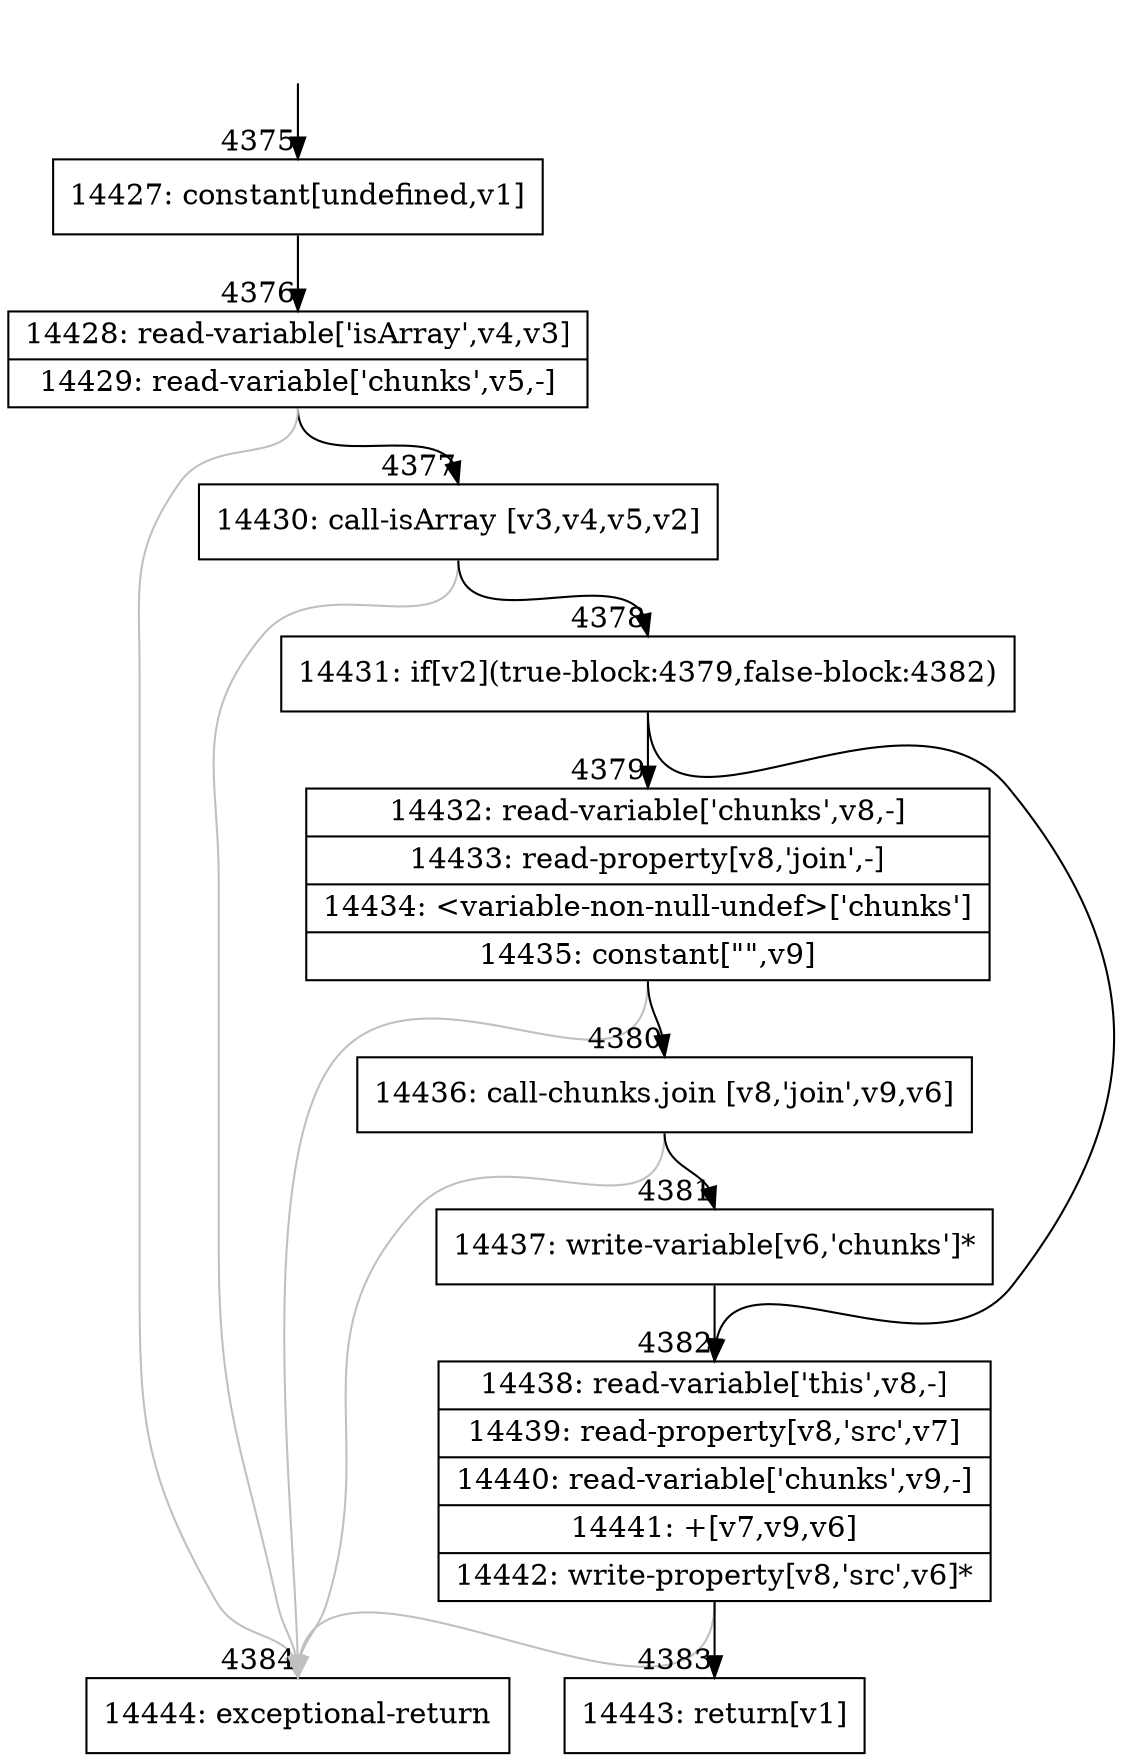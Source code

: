 digraph {
rankdir="TD"
BB_entry185[shape=none,label=""];
BB_entry185 -> BB4375 [tailport=s, headport=n, headlabel="    4375"]
BB4375 [shape=record label="{14427: constant[undefined,v1]}" ] 
BB4375 -> BB4376 [tailport=s, headport=n, headlabel="      4376"]
BB4376 [shape=record label="{14428: read-variable['isArray',v4,v3]|14429: read-variable['chunks',v5,-]}" ] 
BB4376 -> BB4377 [tailport=s, headport=n, headlabel="      4377"]
BB4376 -> BB4384 [tailport=s, headport=n, color=gray, headlabel="      4384"]
BB4377 [shape=record label="{14430: call-isArray [v3,v4,v5,v2]}" ] 
BB4377 -> BB4378 [tailport=s, headport=n, headlabel="      4378"]
BB4377 -> BB4384 [tailport=s, headport=n, color=gray]
BB4378 [shape=record label="{14431: if[v2](true-block:4379,false-block:4382)}" ] 
BB4378 -> BB4379 [tailport=s, headport=n, headlabel="      4379"]
BB4378 -> BB4382 [tailport=s, headport=n, headlabel="      4382"]
BB4379 [shape=record label="{14432: read-variable['chunks',v8,-]|14433: read-property[v8,'join',-]|14434: \<variable-non-null-undef\>['chunks']|14435: constant[\"\",v9]}" ] 
BB4379 -> BB4380 [tailport=s, headport=n, headlabel="      4380"]
BB4379 -> BB4384 [tailport=s, headport=n, color=gray]
BB4380 [shape=record label="{14436: call-chunks.join [v8,'join',v9,v6]}" ] 
BB4380 -> BB4381 [tailport=s, headport=n, headlabel="      4381"]
BB4380 -> BB4384 [tailport=s, headport=n, color=gray]
BB4381 [shape=record label="{14437: write-variable[v6,'chunks']*}" ] 
BB4381 -> BB4382 [tailport=s, headport=n]
BB4382 [shape=record label="{14438: read-variable['this',v8,-]|14439: read-property[v8,'src',v7]|14440: read-variable['chunks',v9,-]|14441: +[v7,v9,v6]|14442: write-property[v8,'src',v6]*}" ] 
BB4382 -> BB4383 [tailport=s, headport=n, headlabel="      4383"]
BB4382 -> BB4384 [tailport=s, headport=n, color=gray]
BB4383 [shape=record label="{14443: return[v1]}" ] 
BB4384 [shape=record label="{14444: exceptional-return}" ] 
//#$~ 2473
}
